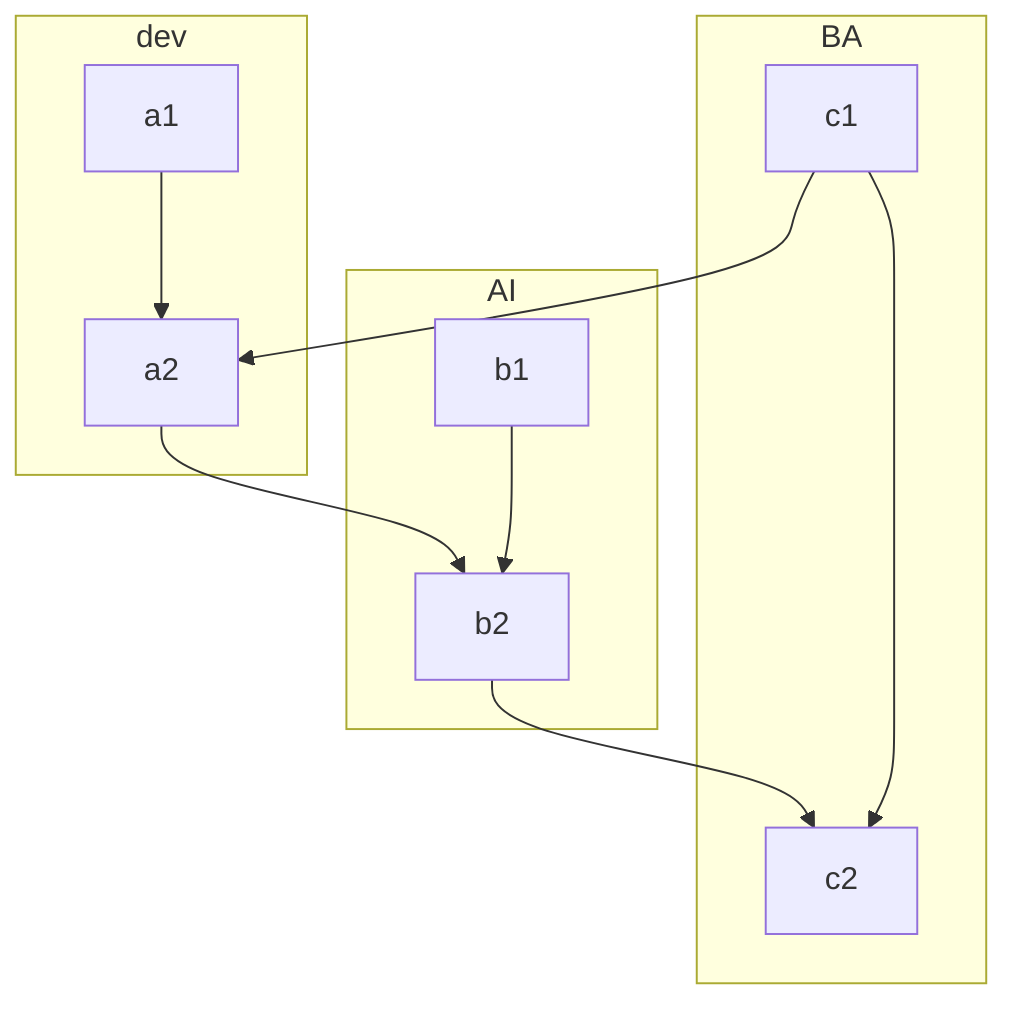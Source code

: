 flowchart TB
    c1-->a2
    a2-->b2
    b2-->c2
    subgraph dev
    a1-->a2
    end
    subgraph AI
    b1-->b2
    end
    subgraph BA
    c1-->c2
    end